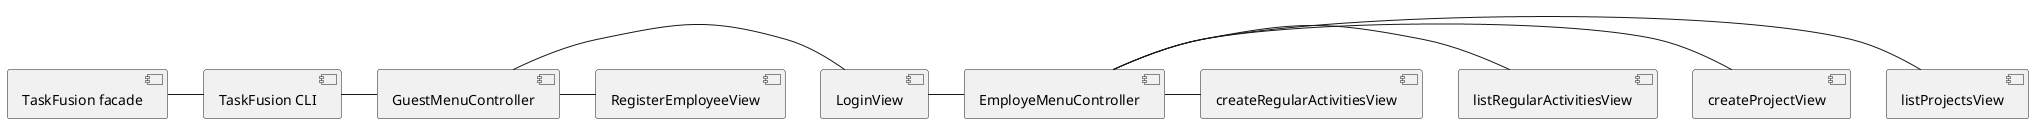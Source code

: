 @startuml 

[TaskFusion facade] as tfFacade
[TaskFusion CLI] as tfCLI

tfFacade - tfCLI

[GuestMenuController] as GMC 

tfCLI - GMC 

[LoginView] as login 
[RegisterEmployeeView] as regEmp 

GMC - login 
GMC - regEmp 

[EmployeMenuController] as EMC

login - EMC

[listProjectsView] as listProj
[createProjectView] as createProj
[listRegularActivitiesView] as listRegAct
[createRegularActivitiesView] as createRegAct

EMC - listProj
EMC - createProj
EMC - listRegAct
EMC - createRegAct

@enduml